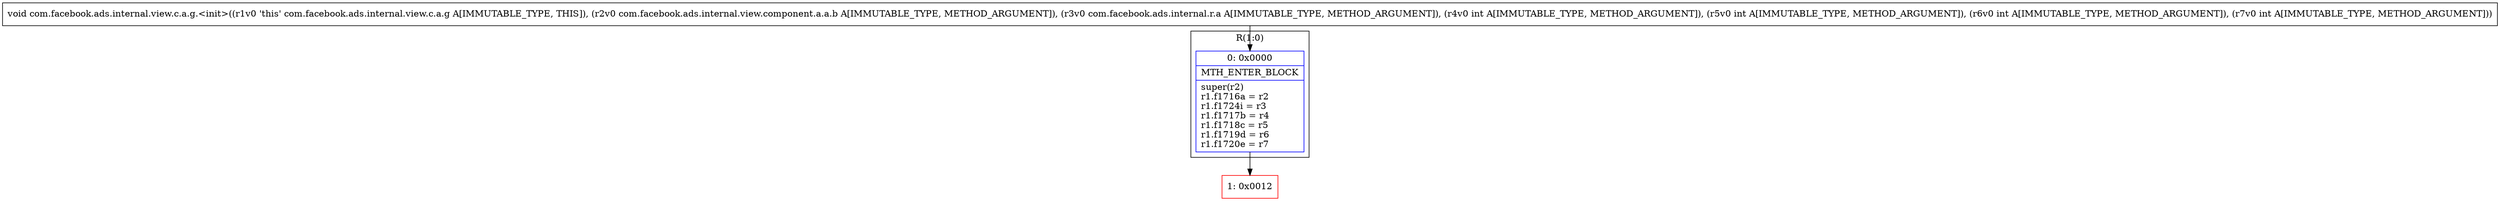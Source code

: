 digraph "CFG forcom.facebook.ads.internal.view.c.a.g.\<init\>(Lcom\/facebook\/ads\/internal\/view\/component\/a\/a\/b;Lcom\/facebook\/ads\/internal\/r\/a;IIII)V" {
subgraph cluster_Region_1494192187 {
label = "R(1:0)";
node [shape=record,color=blue];
Node_0 [shape=record,label="{0\:\ 0x0000|MTH_ENTER_BLOCK\l|super(r2)\lr1.f1716a = r2\lr1.f1724i = r3\lr1.f1717b = r4\lr1.f1718c = r5\lr1.f1719d = r6\lr1.f1720e = r7\l}"];
}
Node_1 [shape=record,color=red,label="{1\:\ 0x0012}"];
MethodNode[shape=record,label="{void com.facebook.ads.internal.view.c.a.g.\<init\>((r1v0 'this' com.facebook.ads.internal.view.c.a.g A[IMMUTABLE_TYPE, THIS]), (r2v0 com.facebook.ads.internal.view.component.a.a.b A[IMMUTABLE_TYPE, METHOD_ARGUMENT]), (r3v0 com.facebook.ads.internal.r.a A[IMMUTABLE_TYPE, METHOD_ARGUMENT]), (r4v0 int A[IMMUTABLE_TYPE, METHOD_ARGUMENT]), (r5v0 int A[IMMUTABLE_TYPE, METHOD_ARGUMENT]), (r6v0 int A[IMMUTABLE_TYPE, METHOD_ARGUMENT]), (r7v0 int A[IMMUTABLE_TYPE, METHOD_ARGUMENT])) }"];
MethodNode -> Node_0;
Node_0 -> Node_1;
}

